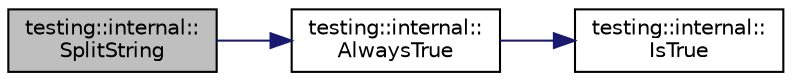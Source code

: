 digraph "testing::internal::SplitString"
{
  edge [fontname="Helvetica",fontsize="10",labelfontname="Helvetica",labelfontsize="10"];
  node [fontname="Helvetica",fontsize="10",shape=record];
  rankdir="LR";
  Node2916 [label="testing::internal::\lSplitString",height=0.2,width=0.4,color="black", fillcolor="grey75", style="filled", fontcolor="black"];
  Node2916 -> Node2917 [color="midnightblue",fontsize="10",style="solid",fontname="Helvetica"];
  Node2917 [label="testing::internal::\lAlwaysTrue",height=0.2,width=0.4,color="black", fillcolor="white", style="filled",URL="$d0/da7/namespacetesting_1_1internal.html#a922c9da63cd4bf94fc473b9ecac76414"];
  Node2917 -> Node2918 [color="midnightblue",fontsize="10",style="solid",fontname="Helvetica"];
  Node2918 [label="testing::internal::\lIsTrue",height=0.2,width=0.4,color="black", fillcolor="white", style="filled",URL="$d0/da7/namespacetesting_1_1internal.html#a527b9bcc13669b9a16400c8514266254"];
}
